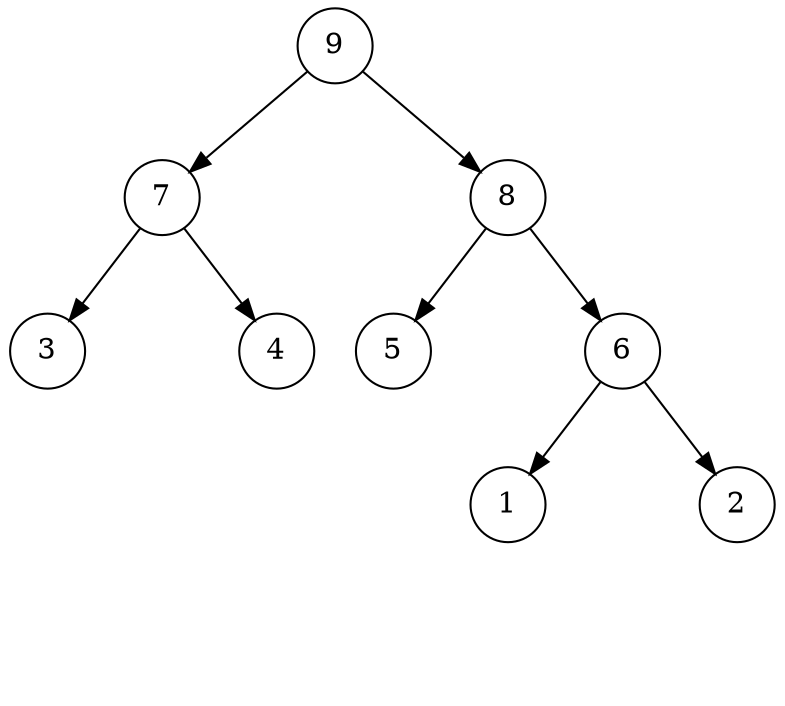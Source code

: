 digraph G {
132 [shape=circle, label="9"];
132->135;
_n2 [shape=circle, label="#", style=invis];
132->_n2 [style=invis, weight=10];
132->134;
135 [shape=circle, label="7"];
135->139;
_n4 [shape=circle, label="#", style=invis];
135->_n4 [style=invis, weight=10];
135->138;
134 [shape=circle, label="8"];
134->137;
_n6 [shape=circle, label="#", style=invis];
134->_n6 [style=invis, weight=10];
134->136;
139 [shape=circle, label="3"];
_n8 [shape=circle, label="#", style=invis];
139->_n8 [style=invis, weight=10];
138 [shape=circle, label="4"];
_n10 [shape=circle, label="#", style=invis];
138->_n10 [style=invis, weight=10];
137 [shape=circle, label="5"];
_n12 [shape=circle, label="#", style=invis];
137->_n12 [style=invis, weight=10];
136 [shape=circle, label="6"];
136->141;
_n14 [shape=circle, label="#", style=invis];
136->_n14 [style=invis, weight=10];
136->140;
141 [shape=circle, label="1"];
_n16 [shape=circle, label="#", style=invis];
141->_n16 [style=invis, weight=10];
140 [shape=circle, label="2"];
_n18 [shape=circle, label="#", style=invis];
140->_n18 [style=invis, weight=10];
}
